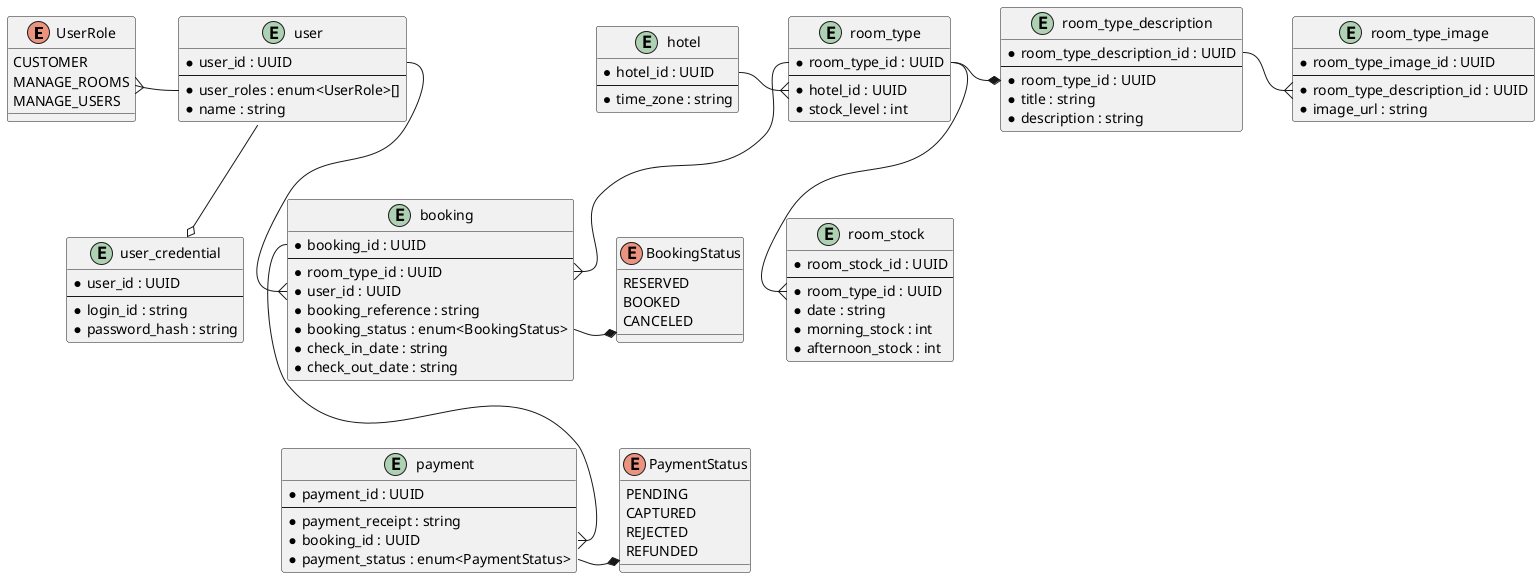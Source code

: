 @startuml

'User

enum UserRole {
    CUSTOMER
    MANAGE_ROOMS
    MANAGE_USERS
}

entity user_credential {
    * user_id : UUID
    --
    * login_id : string
    * password_hash : string
}

entity user {
    * user_id : UUID
    --
    * user_roles : enum<UserRole>[]
    * name : string
}

user --o user_credential
UserRole }- user::user_roles

'Room

entity hotel {
    * hotel_id : UUID
    --
    * time_zone : string
}

entity room_type {
    * room_type_id : UUID
    --
    * hotel_id : UUID
    * stock_level : int
}

hotel::hotel_id -{ room_type::hotel_id

entity room_type_description {
    * room_type_description_id : UUID
    --
    * room_type_id : UUID
    * title : string
    * description : string
}

room_type::room_type_id -* room_type_description::room_type_id

entity room_type_image {
    * room_type_image_id : UUID
    --
    * room_type_description_id : UUID
    * image_url : string
}

room_type_description::room_type_description_id -{ room_type_image::room_type_description_id

entity room_stock {
    * room_stock_id : UUID
    --
    * room_type_id : UUID
    * date : string
    * morning_stock : int
    * afternoon_stock : int
}

room_type::room_type_id --{ room_stock::room_type_id

'Booking

enum BookingStatus {
    RESERVED
    BOOKED
    CANCELED
}

entity booking {
    * booking_id : UUID
    --
    * room_type_id : UUID
    * user_id : UUID
    * booking_reference : string
    * booking_status : enum<BookingStatus>
    * check_in_date : string
    * check_out_date : string
}

booking::booking_status -* BookingStatus
user::user_id --{ booking::user_id
room_type::room_type_id --{ booking::room_type_id

'Payment

enum PaymentStatus {
    PENDING
    CAPTURED
    REJECTED
    REFUNDED
}

entity payment {
    * payment_id : UUID
    --
    * payment_receipt : string
    * booking_id : UUID
    * payment_status : enum<PaymentStatus>
}

payment::payment_status -* PaymentStatus
booking::booking_id --{ payment::booking_id

@enduml
